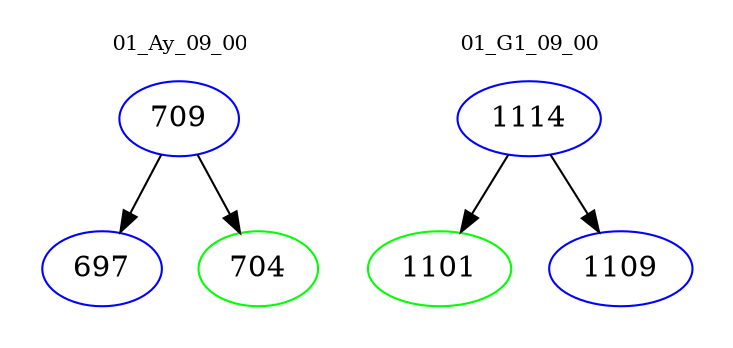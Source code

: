 digraph{
subgraph cluster_0 {
color = white
label = "01_Ay_09_00";
fontsize=10;
T0_709 [label="709", color="blue"]
T0_709 -> T0_697 [color="black"]
T0_697 [label="697", color="blue"]
T0_709 -> T0_704 [color="black"]
T0_704 [label="704", color="green"]
}
subgraph cluster_1 {
color = white
label = "01_G1_09_00";
fontsize=10;
T1_1114 [label="1114", color="blue"]
T1_1114 -> T1_1101 [color="black"]
T1_1101 [label="1101", color="green"]
T1_1114 -> T1_1109 [color="black"]
T1_1109 [label="1109", color="blue"]
}
}
